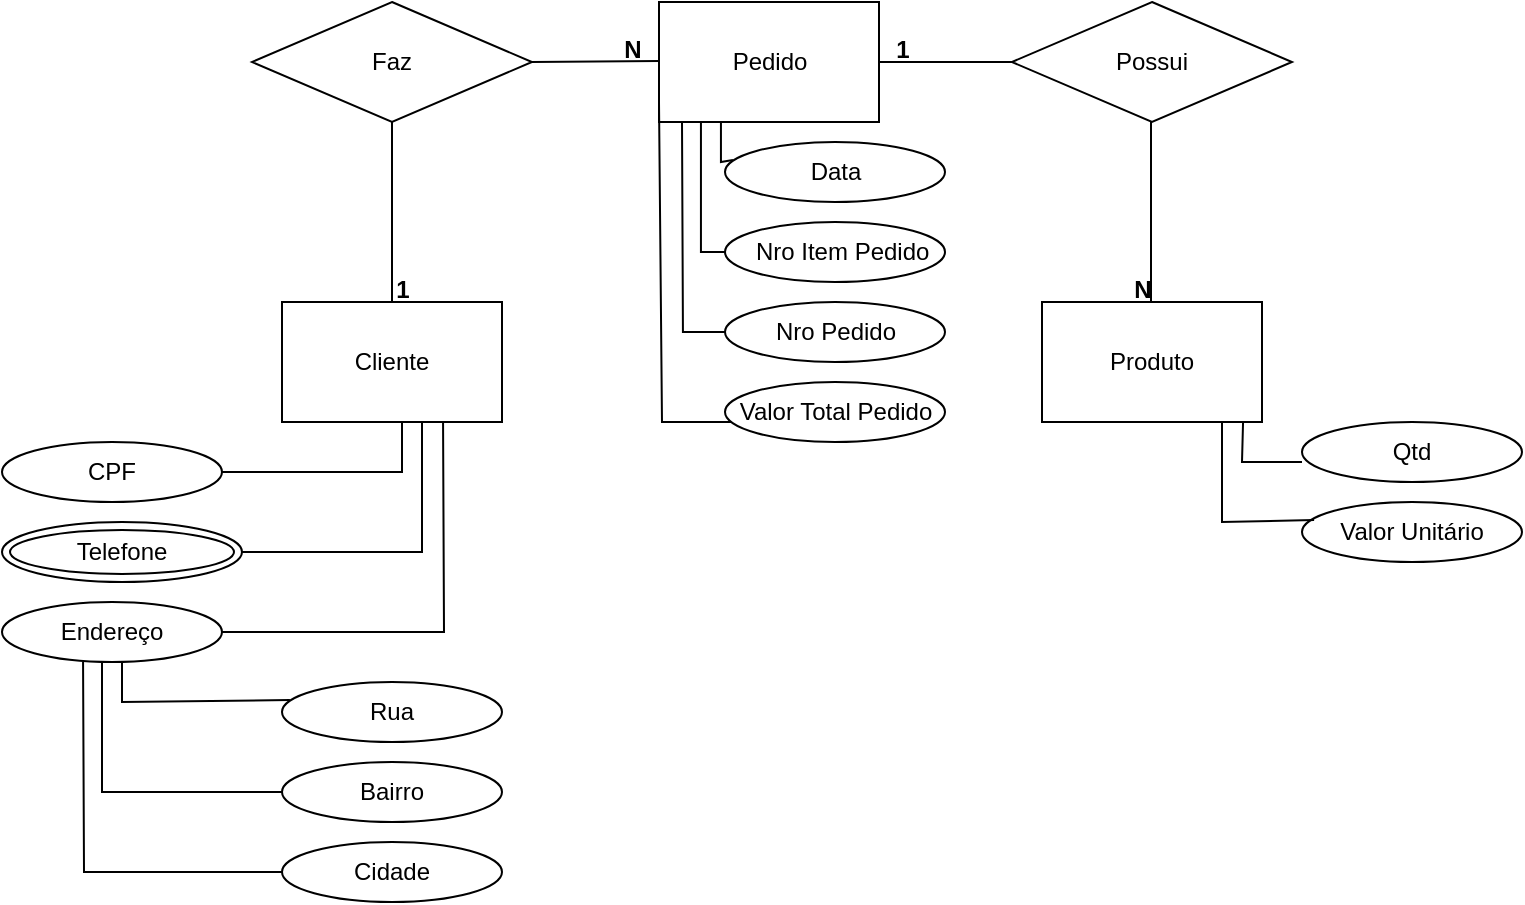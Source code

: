 <mxfile version="18.2.0" type="github">
  <diagram id="Qqrc_cPlOPhVG04KMOto" name="Page-1">
    <mxGraphModel dx="1021" dy="529" grid="1" gridSize="10" guides="1" tooltips="1" connect="1" arrows="1" fold="1" page="1" pageScale="1" pageWidth="827" pageHeight="1169" math="0" shadow="0">
      <root>
        <mxCell id="0" />
        <mxCell id="1" parent="0" />
        <mxCell id="OIeUFzj_JnxRHYaz1bDI-1" value="Cliente" style="rounded=0;whiteSpace=wrap;html=1;" parent="1" vertex="1">
          <mxGeometry x="170" y="160" width="110" height="60" as="geometry" />
        </mxCell>
        <mxCell id="OIeUFzj_JnxRHYaz1bDI-12" value="Faz" style="rhombus;whiteSpace=wrap;html=1;" parent="1" vertex="1">
          <mxGeometry x="155" y="10" width="140" height="60" as="geometry" />
        </mxCell>
        <mxCell id="OIeUFzj_JnxRHYaz1bDI-16" value="Produto" style="rounded=0;whiteSpace=wrap;html=1;" parent="1" vertex="1">
          <mxGeometry x="550" y="160" width="110" height="60" as="geometry" />
        </mxCell>
        <mxCell id="OIeUFzj_JnxRHYaz1bDI-20" value="CPF" style="ellipse;whiteSpace=wrap;html=1;" parent="1" vertex="1">
          <mxGeometry x="30" y="230" width="110" height="30" as="geometry" />
        </mxCell>
        <mxCell id="OIeUFzj_JnxRHYaz1bDI-22" value="Endereço" style="ellipse;whiteSpace=wrap;html=1;" parent="1" vertex="1">
          <mxGeometry x="30" y="310" width="110" height="30" as="geometry" />
        </mxCell>
        <mxCell id="OIeUFzj_JnxRHYaz1bDI-23" value="Telefone" style="ellipse;shape=doubleEllipse;whiteSpace=wrap;html=1;" parent="1" vertex="1">
          <mxGeometry x="30" y="270" width="120" height="30" as="geometry" />
        </mxCell>
        <mxCell id="OIeUFzj_JnxRHYaz1bDI-24" value="Rua" style="ellipse;whiteSpace=wrap;html=1;" parent="1" vertex="1">
          <mxGeometry x="170" y="350" width="110" height="30" as="geometry" />
        </mxCell>
        <mxCell id="OIeUFzj_JnxRHYaz1bDI-25" value="Bairro" style="ellipse;whiteSpace=wrap;html=1;" parent="1" vertex="1">
          <mxGeometry x="170" y="390" width="110" height="30" as="geometry" />
        </mxCell>
        <mxCell id="OIeUFzj_JnxRHYaz1bDI-26" value="" style="endArrow=none;html=1;rounded=0;exitX=1;exitY=0.5;exitDx=0;exitDy=0;" parent="1" source="OIeUFzj_JnxRHYaz1bDI-20" edge="1">
          <mxGeometry width="50" height="50" relative="1" as="geometry">
            <mxPoint x="180" y="270" as="sourcePoint" />
            <mxPoint x="230" y="220" as="targetPoint" />
            <Array as="points">
              <mxPoint x="230" y="245" />
            </Array>
          </mxGeometry>
        </mxCell>
        <mxCell id="OIeUFzj_JnxRHYaz1bDI-27" value="" style="endArrow=none;html=1;rounded=0;" parent="1" source="OIeUFzj_JnxRHYaz1bDI-23" edge="1">
          <mxGeometry width="50" height="50" relative="1" as="geometry">
            <mxPoint x="170" y="280" as="sourcePoint" />
            <mxPoint x="240" y="220" as="targetPoint" />
            <Array as="points">
              <mxPoint x="240" y="285" />
            </Array>
          </mxGeometry>
        </mxCell>
        <mxCell id="OIeUFzj_JnxRHYaz1bDI-28" value="" style="endArrow=none;html=1;rounded=0;exitX=1;exitY=0.5;exitDx=0;exitDy=0;" parent="1" source="OIeUFzj_JnxRHYaz1bDI-22" edge="1">
          <mxGeometry width="50" height="50" relative="1" as="geometry">
            <mxPoint x="160.004" y="283.018" as="sourcePoint" />
            <mxPoint x="250.53" y="220" as="targetPoint" />
            <Array as="points">
              <mxPoint x="251" y="325" />
            </Array>
          </mxGeometry>
        </mxCell>
        <mxCell id="OIeUFzj_JnxRHYaz1bDI-29" value="" style="endArrow=none;html=1;rounded=0;exitX=0.036;exitY=0.3;exitDx=0;exitDy=0;exitPerimeter=0;" parent="1" source="OIeUFzj_JnxRHYaz1bDI-24" edge="1">
          <mxGeometry width="50" height="50" relative="1" as="geometry">
            <mxPoint x="40" y="390" as="sourcePoint" />
            <mxPoint x="90" y="340" as="targetPoint" />
            <Array as="points">
              <mxPoint x="90" y="360" />
            </Array>
          </mxGeometry>
        </mxCell>
        <mxCell id="OIeUFzj_JnxRHYaz1bDI-30" value="Cidade" style="ellipse;whiteSpace=wrap;html=1;" parent="1" vertex="1">
          <mxGeometry x="170" y="430" width="110" height="30" as="geometry" />
        </mxCell>
        <mxCell id="OIeUFzj_JnxRHYaz1bDI-31" value="" style="endArrow=none;html=1;rounded=0;" parent="1" source="OIeUFzj_JnxRHYaz1bDI-25" edge="1">
          <mxGeometry width="50" height="50" relative="1" as="geometry">
            <mxPoint x="170" y="400" as="sourcePoint" />
            <mxPoint x="80" y="340" as="targetPoint" />
            <Array as="points">
              <mxPoint x="80" y="405" />
            </Array>
          </mxGeometry>
        </mxCell>
        <mxCell id="OIeUFzj_JnxRHYaz1bDI-32" value="" style="endArrow=none;html=1;rounded=0;exitX=0;exitY=0.5;exitDx=0;exitDy=0;" parent="1" source="OIeUFzj_JnxRHYaz1bDI-30" edge="1">
          <mxGeometry width="50" height="50" relative="1" as="geometry">
            <mxPoint x="-40" y="445" as="sourcePoint" />
            <mxPoint x="70.53" y="340" as="targetPoint" />
            <Array as="points">
              <mxPoint x="71" y="445" />
            </Array>
          </mxGeometry>
        </mxCell>
        <mxCell id="OIeUFzj_JnxRHYaz1bDI-33" value="Valor Unitário" style="ellipse;whiteSpace=wrap;html=1;" parent="1" vertex="1">
          <mxGeometry x="680" y="260" width="110" height="30" as="geometry" />
        </mxCell>
        <mxCell id="OIeUFzj_JnxRHYaz1bDI-34" value="Qtd" style="ellipse;whiteSpace=wrap;html=1;" parent="1" vertex="1">
          <mxGeometry x="680" y="220" width="110" height="30" as="geometry" />
        </mxCell>
        <mxCell id="OIeUFzj_JnxRHYaz1bDI-39" value="" style="endArrow=none;html=1;rounded=0;exitX=0.055;exitY=0.3;exitDx=0;exitDy=0;exitPerimeter=0;" parent="1" edge="1" source="OIeUFzj_JnxRHYaz1bDI-33">
          <mxGeometry width="50" height="50" relative="1" as="geometry">
            <mxPoint x="690" y="270" as="sourcePoint" />
            <mxPoint x="640" y="220" as="targetPoint" />
            <Array as="points">
              <mxPoint x="640" y="270" />
            </Array>
          </mxGeometry>
        </mxCell>
        <mxCell id="OIeUFzj_JnxRHYaz1bDI-40" value="" style="endArrow=none;html=1;rounded=0;" parent="1" edge="1">
          <mxGeometry width="50" height="50" relative="1" as="geometry">
            <mxPoint x="680" y="240" as="sourcePoint" />
            <mxPoint x="650.53" y="220" as="targetPoint" />
            <Array as="points">
              <mxPoint x="650" y="240" />
            </Array>
          </mxGeometry>
        </mxCell>
        <mxCell id="OIeUFzj_JnxRHYaz1bDI-45" value="Pedido" style="rounded=0;whiteSpace=wrap;html=1;" parent="1" vertex="1">
          <mxGeometry x="358.5" y="10" width="110" height="60" as="geometry" />
        </mxCell>
        <mxCell id="OIeUFzj_JnxRHYaz1bDI-46" value="Possui" style="rhombus;whiteSpace=wrap;html=1;" parent="1" vertex="1">
          <mxGeometry x="535" y="10" width="140" height="60" as="geometry" />
        </mxCell>
        <mxCell id="OIeUFzj_JnxRHYaz1bDI-47" value="" style="endArrow=none;html=1;rounded=0;entryX=0.5;entryY=1;entryDx=0;entryDy=0;exitX=0.5;exitY=0;exitDx=0;exitDy=0;" parent="1" source="OIeUFzj_JnxRHYaz1bDI-1" target="OIeUFzj_JnxRHYaz1bDI-12" edge="1">
          <mxGeometry width="50" height="50" relative="1" as="geometry">
            <mxPoint x="220" y="160" as="sourcePoint" />
            <mxPoint x="270" y="110" as="targetPoint" />
          </mxGeometry>
        </mxCell>
        <mxCell id="OIeUFzj_JnxRHYaz1bDI-48" value="" style="endArrow=none;html=1;rounded=0;entryX=0.5;entryY=1;entryDx=0;entryDy=0;exitX=0.5;exitY=0;exitDx=0;exitDy=0;" parent="1" edge="1">
          <mxGeometry width="50" height="50" relative="1" as="geometry">
            <mxPoint x="604.5" y="160" as="sourcePoint" />
            <mxPoint x="604.5" y="70" as="targetPoint" />
          </mxGeometry>
        </mxCell>
        <mxCell id="OIeUFzj_JnxRHYaz1bDI-49" value="" style="endArrow=none;html=1;rounded=0;exitX=1;exitY=0.5;exitDx=0;exitDy=0;" parent="1" source="OIeUFzj_JnxRHYaz1bDI-12" edge="1">
          <mxGeometry width="50" height="50" relative="1" as="geometry">
            <mxPoint x="300" y="39.5" as="sourcePoint" />
            <mxPoint x="358.5" y="39.5" as="targetPoint" />
          </mxGeometry>
        </mxCell>
        <mxCell id="OIeUFzj_JnxRHYaz1bDI-50" value="" style="endArrow=none;html=1;rounded=0;exitX=1;exitY=0.5;exitDx=0;exitDy=0;entryX=0;entryY=0.5;entryDx=0;entryDy=0;" parent="1" target="OIeUFzj_JnxRHYaz1bDI-46" edge="1">
          <mxGeometry width="50" height="50" relative="1" as="geometry">
            <mxPoint x="468.5" y="40" as="sourcePoint" />
            <mxPoint x="532" y="39.5" as="targetPoint" />
          </mxGeometry>
        </mxCell>
        <mxCell id="OIeUFzj_JnxRHYaz1bDI-51" value="Data" style="ellipse;whiteSpace=wrap;html=1;" parent="1" vertex="1">
          <mxGeometry x="391.5" y="80" width="110" height="30" as="geometry" />
        </mxCell>
        <mxCell id="OIeUFzj_JnxRHYaz1bDI-52" value="&lt;div style=&quot;&quot;&gt;&lt;span style=&quot;background-color: initial;&quot;&gt;&amp;nbsp; &amp;nbsp;Nro Item Pedido&lt;/span&gt;&lt;span style=&quot;background-color: initial; white-space: pre;&quot;&gt;	&lt;/span&gt;&lt;/div&gt;" style="ellipse;whiteSpace=wrap;html=1;align=center;" parent="1" vertex="1">
          <mxGeometry x="391.5" y="120" width="110" height="30" as="geometry" />
        </mxCell>
        <mxCell id="OIeUFzj_JnxRHYaz1bDI-53" value="" style="endArrow=none;html=1;rounded=0;exitX=0.036;exitY=0.3;exitDx=0;exitDy=0;exitPerimeter=0;" parent="1" source="OIeUFzj_JnxRHYaz1bDI-51" edge="1">
          <mxGeometry width="50" height="50" relative="1" as="geometry">
            <mxPoint x="339.47" y="120" as="sourcePoint" />
            <mxPoint x="389.47" y="70" as="targetPoint" />
            <Array as="points">
              <mxPoint x="389.47" y="90" />
            </Array>
          </mxGeometry>
        </mxCell>
        <mxCell id="OIeUFzj_JnxRHYaz1bDI-54" value="" style="endArrow=none;html=1;rounded=0;" parent="1" source="OIeUFzj_JnxRHYaz1bDI-52" edge="1">
          <mxGeometry width="50" height="50" relative="1" as="geometry">
            <mxPoint x="469.47" y="130" as="sourcePoint" />
            <mxPoint x="379.47" y="70" as="targetPoint" />
            <Array as="points">
              <mxPoint x="379.47" y="135" />
            </Array>
          </mxGeometry>
        </mxCell>
        <mxCell id="OIeUFzj_JnxRHYaz1bDI-55" value="" style="endArrow=none;html=1;rounded=0;" parent="1" edge="1">
          <mxGeometry width="50" height="50" relative="1" as="geometry">
            <mxPoint x="391.5" y="175" as="sourcePoint" />
            <mxPoint x="370" y="70" as="targetPoint" />
            <Array as="points">
              <mxPoint x="370.47" y="175" />
            </Array>
          </mxGeometry>
        </mxCell>
        <mxCell id="OIeUFzj_JnxRHYaz1bDI-56" value="Nro Pedido" style="ellipse;whiteSpace=wrap;html=1;" parent="1" vertex="1">
          <mxGeometry x="391.5" y="160" width="110" height="30" as="geometry" />
        </mxCell>
        <mxCell id="LswBkZWaREt4RkczemPt-1" value="" style="endArrow=none;html=1;rounded=0;" edge="1" parent="1">
          <mxGeometry width="50" height="50" relative="1" as="geometry">
            <mxPoint x="400" y="220" as="sourcePoint" />
            <mxPoint x="358.5" y="60" as="targetPoint" />
            <Array as="points">
              <mxPoint x="360" y="220" />
            </Array>
          </mxGeometry>
        </mxCell>
        <mxCell id="LswBkZWaREt4RkczemPt-2" value="Valor Total Pedido" style="ellipse;whiteSpace=wrap;html=1;" vertex="1" parent="1">
          <mxGeometry x="391.5" y="200" width="110" height="30" as="geometry" />
        </mxCell>
        <mxCell id="LswBkZWaREt4RkczemPt-5" value="&lt;font style=&quot;font-size: 12px;&quot;&gt;1&lt;/font&gt;" style="text;strokeColor=none;fillColor=none;html=1;fontSize=24;fontStyle=1;verticalAlign=middle;align=center;" vertex="1" parent="1">
          <mxGeometry x="180" y="130" width="100" height="40" as="geometry" />
        </mxCell>
        <mxCell id="LswBkZWaREt4RkczemPt-6" value="&lt;font style=&quot;font-size: 12px;&quot;&gt;N&lt;/font&gt;" style="text;strokeColor=none;fillColor=none;html=1;fontSize=24;fontStyle=1;verticalAlign=middle;align=center;" vertex="1" parent="1">
          <mxGeometry x="295" y="10" width="100" height="40" as="geometry" />
        </mxCell>
        <mxCell id="LswBkZWaREt4RkczemPt-7" value="&lt;font style=&quot;font-size: 12px;&quot;&gt;N&lt;/font&gt;" style="text;strokeColor=none;fillColor=none;html=1;fontSize=24;fontStyle=1;verticalAlign=middle;align=center;" vertex="1" parent="1">
          <mxGeometry x="550" y="130" width="100" height="40" as="geometry" />
        </mxCell>
        <mxCell id="LswBkZWaREt4RkczemPt-8" value="&lt;font style=&quot;font-size: 12px;&quot;&gt;1&lt;/font&gt;" style="text;strokeColor=none;fillColor=none;html=1;fontSize=24;fontStyle=1;verticalAlign=middle;align=center;" vertex="1" parent="1">
          <mxGeometry x="430" y="10" width="100" height="40" as="geometry" />
        </mxCell>
      </root>
    </mxGraphModel>
  </diagram>
</mxfile>
